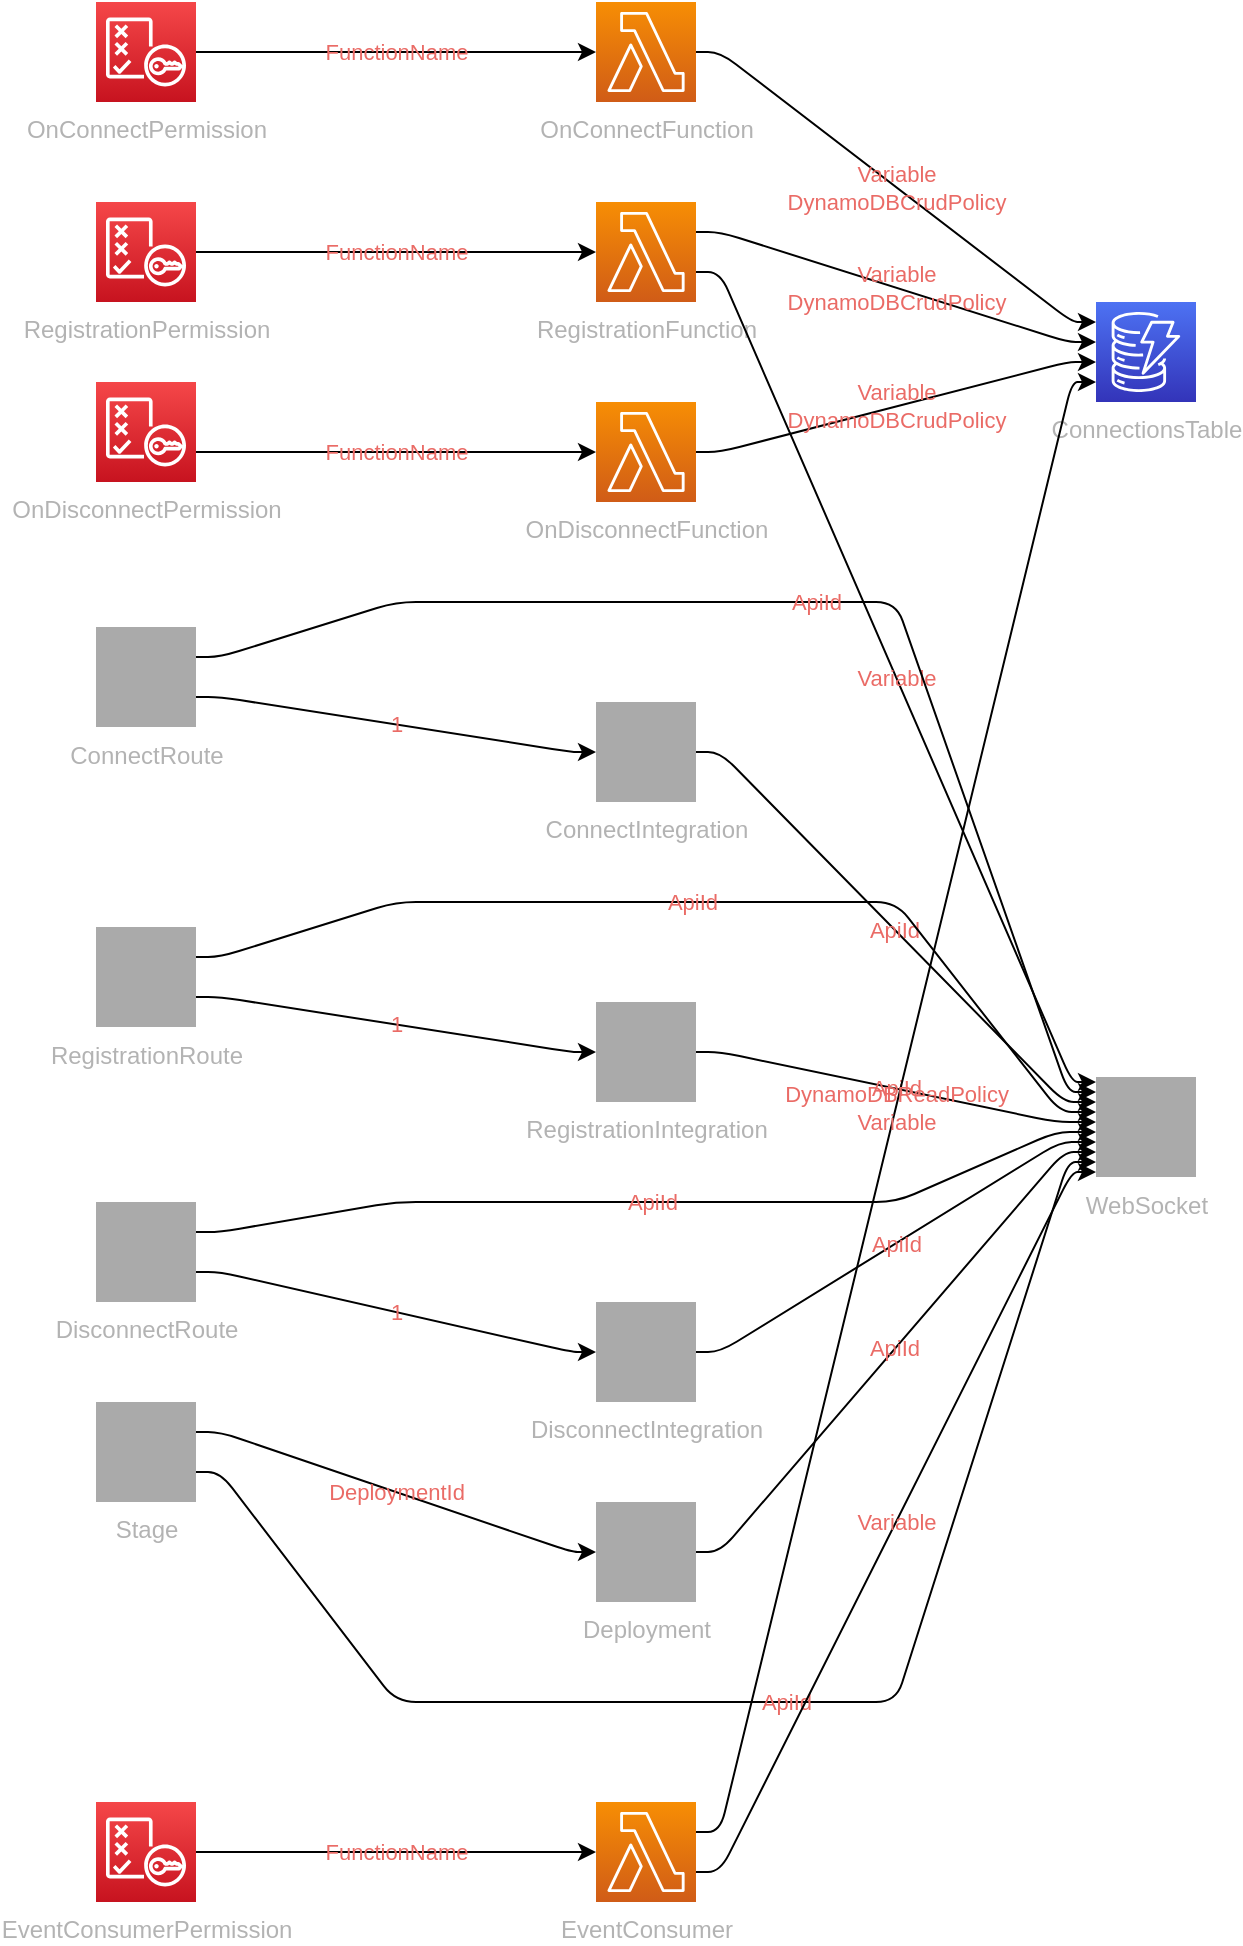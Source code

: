 <mxfile version="13.1.3">
    <diagram id="diagramid" name="Diagram">
        <mxGraphModel dx="1658" dy="425" grid="1" gridSize="10" guides="1" tooltips="1" connect="1" arrows="1" fold="1" page="1" pageScale="1" pageWidth="850" pageHeight="1100" math="0" shadow="0">
            <root>
                <mxCell id="0"/>
                <mxCell id="1" parent="0"/>
                <mxCell id="2" value="OnConnectFunction" style="outlineConnect=0;fontColor=#B3B3B3;gradientColor=#F78E04;gradientDirection=north;fillColor=#D05C17;strokeColor=#ffffff;dashed=0;verticalLabelPosition=bottom;verticalAlign=top;align=center;html=1;fontSize=12;fontStyle=0;aspect=fixed;shape=mxgraph.aws4.resourceIcon;resIcon=mxgraph.aws4.lambda;" parent="1" vertex="1">
                    <mxGeometry x="250" width="50" height="50" as="geometry"/>
                </mxCell>
                <mxCell id="3" value="RegistrationPermission" style="outlineConnect=0;fontColor=#B3B3B3;gradientColor=#F54749;gradientDirection=north;fillColor=#C7131F;strokeColor=#ffffff;dashed=0;verticalLabelPosition=bottom;verticalAlign=top;align=center;html=1;fontSize=12;fontStyle=0;aspect=fixed;shape=mxgraph.aws4.resourceIcon;resIcon=mxgraph.aws4.policy;" parent="1" vertex="1">
                    <mxGeometry y="100" width="50" height="50" as="geometry"/>
                </mxCell>
                <mxCell id="4" value="OnConnectPermission" style="outlineConnect=0;fontColor=#B3B3B3;gradientColor=#F54749;gradientDirection=north;fillColor=#C7131F;strokeColor=#ffffff;dashed=0;verticalLabelPosition=bottom;verticalAlign=top;align=center;html=1;fontSize=12;fontStyle=0;aspect=fixed;shape=mxgraph.aws4.resourceIcon;resIcon=mxgraph.aws4.policy;" parent="1" vertex="1">
                    <mxGeometry width="50" height="50" as="geometry"/>
                </mxCell>
                <mxCell id="5" value="OnDisconnectFunction" style="outlineConnect=0;fontColor=#B3B3B3;gradientColor=#F78E04;gradientDirection=north;fillColor=#D05C17;strokeColor=#ffffff;dashed=0;verticalLabelPosition=bottom;verticalAlign=top;align=center;html=1;fontSize=12;fontStyle=0;aspect=fixed;shape=mxgraph.aws4.resourceIcon;resIcon=mxgraph.aws4.lambda;" parent="1" vertex="1">
                    <mxGeometry x="250" y="200" width="50" height="50" as="geometry"/>
                </mxCell>
                <mxCell id="6" value="OnDisconnectPermission" style="outlineConnect=0;fontColor=#B3B3B3;gradientColor=#F54749;gradientDirection=north;fillColor=#C7131F;strokeColor=#ffffff;dashed=0;verticalLabelPosition=bottom;verticalAlign=top;align=center;html=1;fontSize=12;fontStyle=0;aspect=fixed;shape=mxgraph.aws4.resourceIcon;resIcon=mxgraph.aws4.policy;" parent="1" vertex="1">
                    <mxGeometry y="190" width="50" height="50" as="geometry"/>
                </mxCell>
                <mxCell id="7" value="RegistrationFunction" style="outlineConnect=0;fontColor=#B3B3B3;gradientColor=#F78E04;gradientDirection=north;fillColor=#D05C17;strokeColor=#ffffff;dashed=0;verticalLabelPosition=bottom;verticalAlign=top;align=center;html=1;fontSize=12;fontStyle=0;aspect=fixed;shape=mxgraph.aws4.resourceIcon;resIcon=mxgraph.aws4.lambda;" parent="1" vertex="1">
                    <mxGeometry x="250" y="100" width="50" height="50" as="geometry"/>
                </mxCell>
                <mxCell id="8" value="ConnectionsTable" style="outlineConnect=0;fontColor=#B3B3B3;gradientColor=#4D72F3;gradientDirection=north;fillColor=#3334B9;strokeColor=#ffffff;dashed=0;verticalLabelPosition=bottom;verticalAlign=top;align=center;html=1;fontSize=12;fontStyle=0;aspect=fixed;shape=mxgraph.aws4.resourceIcon;resIcon=mxgraph.aws4.dynamodb;" parent="1" vertex="1">
                    <mxGeometry x="500" y="150" width="50" height="50" as="geometry"/>
                </mxCell>
                <mxCell id="9" value="WebSocket" style="outlineConnect=0;fontColor=#B3B3B3;gradientColor=#aaaaaa;gradientDirection=north;fillColor=#aaaaaa;strokeColor=#ffffff;dashed=0;verticalLabelPosition=bottom;verticalAlign=top;align=center;html=1;fontSize=12;fontStyle=0;aspect=fixed;shape=mxgraph.aws4.resourceIcon;resIcon=mxgraph.aws4.apigatewayv2;" parent="1" vertex="1">
                    <mxGeometry x="500" y="537.5" width="50" height="50" as="geometry"/>
                </mxCell>
                <mxCell id="10" value="ConnectIntegration" style="outlineConnect=0;fontColor=#B3B3B3;gradientColor=#aaaaaa;gradientDirection=north;fillColor=#aaaaaa;strokeColor=#ffffff;dashed=0;verticalLabelPosition=bottom;verticalAlign=top;align=center;html=1;fontSize=12;fontStyle=0;aspect=fixed;shape=mxgraph.aws4.resourceIcon;resIcon=mxgraph.aws4.apigatewayv2;" parent="1" vertex="1">
                    <mxGeometry x="250" y="350" width="50" height="50" as="geometry"/>
                </mxCell>
                <mxCell id="11" value="ConnectRoute" style="outlineConnect=0;fontColor=#B3B3B3;gradientColor=#aaaaaa;gradientDirection=north;fillColor=#aaaaaa;strokeColor=#ffffff;dashed=0;verticalLabelPosition=bottom;verticalAlign=top;align=center;html=1;fontSize=12;fontStyle=0;aspect=fixed;shape=mxgraph.aws4.resourceIcon;resIcon=mxgraph.aws4.apigatewayv2;" parent="1" vertex="1">
                    <mxGeometry y="312.5" width="50" height="50" as="geometry"/>
                </mxCell>
                <mxCell id="12" value="RegistrationRoute" style="outlineConnect=0;fontColor=#B3B3B3;gradientColor=#aaaaaa;gradientDirection=north;fillColor=#aaaaaa;strokeColor=#ffffff;dashed=0;verticalLabelPosition=bottom;verticalAlign=top;align=center;html=1;fontSize=12;fontStyle=0;aspect=fixed;shape=mxgraph.aws4.resourceIcon;resIcon=mxgraph.aws4.apigatewayv2;" parent="1" vertex="1">
                    <mxGeometry y="462.5" width="50" height="50" as="geometry"/>
                </mxCell>
                <mxCell id="13" value="RegistrationIntegration" style="outlineConnect=0;fontColor=#B3B3B3;gradientColor=#aaaaaa;gradientDirection=north;fillColor=#aaaaaa;strokeColor=#ffffff;dashed=0;verticalLabelPosition=bottom;verticalAlign=top;align=center;html=1;fontSize=12;fontStyle=0;aspect=fixed;shape=mxgraph.aws4.resourceIcon;resIcon=mxgraph.aws4.apigatewayv2;" parent="1" vertex="1">
                    <mxGeometry x="250" y="500" width="50" height="50" as="geometry"/>
                </mxCell>
                <mxCell id="14" value="DisconnectRoute" style="outlineConnect=0;fontColor=#B3B3B3;gradientColor=#aaaaaa;gradientDirection=north;fillColor=#aaaaaa;strokeColor=#ffffff;dashed=0;verticalLabelPosition=bottom;verticalAlign=top;align=center;html=1;fontSize=12;fontStyle=0;aspect=fixed;shape=mxgraph.aws4.resourceIcon;resIcon=mxgraph.aws4.apigatewayv2;" parent="1" vertex="1">
                    <mxGeometry y="600" width="50" height="50" as="geometry"/>
                </mxCell>
                <mxCell id="15" value="DisconnectIntegration" style="outlineConnect=0;fontColor=#B3B3B3;gradientColor=#aaaaaa;gradientDirection=north;fillColor=#aaaaaa;strokeColor=#ffffff;dashed=0;verticalLabelPosition=bottom;verticalAlign=top;align=center;html=1;fontSize=12;fontStyle=0;aspect=fixed;shape=mxgraph.aws4.resourceIcon;resIcon=mxgraph.aws4.apigatewayv2;" parent="1" vertex="1">
                    <mxGeometry x="250" y="650" width="50" height="50" as="geometry"/>
                </mxCell>
                <mxCell id="16" value="Deployment" style="outlineConnect=0;fontColor=#B3B3B3;gradientColor=#aaaaaa;gradientDirection=north;fillColor=#aaaaaa;strokeColor=#ffffff;dashed=0;verticalLabelPosition=bottom;verticalAlign=top;align=center;html=1;fontSize=12;fontStyle=0;aspect=fixed;shape=mxgraph.aws4.resourceIcon;resIcon=mxgraph.aws4.apigatewayv2;" parent="1" vertex="1">
                    <mxGeometry x="250" y="750" width="50" height="50" as="geometry"/>
                </mxCell>
                <mxCell id="17" value="Stage" style="outlineConnect=0;fontColor=#B3B3B3;gradientColor=#aaaaaa;gradientDirection=north;fillColor=#aaaaaa;strokeColor=#ffffff;dashed=0;verticalLabelPosition=bottom;verticalAlign=top;align=center;html=1;fontSize=12;fontStyle=0;aspect=fixed;shape=mxgraph.aws4.resourceIcon;resIcon=mxgraph.aws4.apigatewayv2;" parent="1" vertex="1">
                    <mxGeometry y="700" width="50" height="50" as="geometry"/>
                </mxCell>
                <mxCell id="18" value="EventConsumer" style="outlineConnect=0;fontColor=#B3B3B3;gradientColor=#F78E04;gradientDirection=north;fillColor=#D05C17;strokeColor=#ffffff;dashed=0;verticalLabelPosition=bottom;verticalAlign=top;align=center;html=1;fontSize=12;fontStyle=0;aspect=fixed;shape=mxgraph.aws4.resourceIcon;resIcon=mxgraph.aws4.lambda;" parent="1" vertex="1">
                    <mxGeometry x="250" y="900" width="50" height="50" as="geometry"/>
                </mxCell>
                <mxCell id="19" value="EventConsumerPermission" style="outlineConnect=0;fontColor=#B3B3B3;gradientColor=#F54749;gradientDirection=north;fillColor=#C7131F;strokeColor=#ffffff;dashed=0;verticalLabelPosition=bottom;verticalAlign=top;align=center;html=1;fontSize=12;fontStyle=0;aspect=fixed;shape=mxgraph.aws4.resourceIcon;resIcon=mxgraph.aws4.policy;" parent="1" vertex="1">
                    <mxGeometry y="900" width="50" height="50" as="geometry"/>
                </mxCell>
                <mxCell id="ConnectionsTable|OnConnectFunction" value="Variable&#10;DynamoDBCrudPolicy" style="edgeStyle=orthogonalEdgeStyle;rounded=1;orthogonalLoop=1;jettySize=auto;html=1;labelBackgroundColor=none;fontColor=#EA6B66;noEdgeStyle=1;orthogonal=1;" parent="1" source="2" target="8" edge="1">
                    <mxGeometry relative="1" as="geometry">
                        <Array as="points">
                            <mxPoint x="312" y="25"/>
                            <mxPoint x="488" y="160"/>
                        </Array>
                    </mxGeometry>
                </mxCell>
                <mxCell id="RegistrationFunction|RegistrationPermission" value="FunctionName" style="edgeStyle=orthogonalEdgeStyle;rounded=1;orthogonalLoop=1;jettySize=auto;html=1;labelBackgroundColor=none;fontColor=#EA6B66;noEdgeStyle=1;orthogonal=1;" parent="1" source="3" target="7" edge="1">
                    <mxGeometry relative="1" as="geometry">
                        <Array as="points">
                            <mxPoint x="62" y="125"/>
                            <mxPoint x="238" y="125"/>
                        </Array>
                    </mxGeometry>
                </mxCell>
                <mxCell id="OnConnectFunction|OnConnectPermission" value="FunctionName" style="edgeStyle=orthogonalEdgeStyle;rounded=1;orthogonalLoop=1;jettySize=auto;html=1;labelBackgroundColor=none;fontColor=#EA6B66;noEdgeStyle=1;orthogonal=1;" parent="1" source="4" target="2" edge="1">
                    <mxGeometry relative="1" as="geometry">
                        <Array as="points">
                            <mxPoint x="62" y="25"/>
                            <mxPoint x="238" y="25"/>
                        </Array>
                    </mxGeometry>
                </mxCell>
                <mxCell id="ConnectionsTable|OnDisconnectFunction" value="Variable&#10;DynamoDBCrudPolicy" style="edgeStyle=orthogonalEdgeStyle;rounded=1;orthogonalLoop=1;jettySize=auto;html=1;labelBackgroundColor=none;fontColor=#EA6B66;noEdgeStyle=1;orthogonal=1;" parent="1" source="5" target="8" edge="1">
                    <mxGeometry relative="1" as="geometry">
                        <Array as="points">
                            <mxPoint x="312" y="225"/>
                            <mxPoint x="486" y="180"/>
                        </Array>
                    </mxGeometry>
                </mxCell>
                <mxCell id="OnDisconnectFunction|OnDisconnectPermission" value="FunctionName" style="edgeStyle=orthogonalEdgeStyle;rounded=1;orthogonalLoop=1;jettySize=auto;html=1;labelBackgroundColor=none;fontColor=#EA6B66;noEdgeStyle=1;orthogonal=1;" parent="1" source="6" target="5" edge="1">
                    <mxGeometry relative="1" as="geometry">
                        <Array as="points">
                            <mxPoint x="62" y="225"/>
                            <mxPoint x="238" y="225"/>
                        </Array>
                    </mxGeometry>
                </mxCell>
                <mxCell id="ConnectionsTable|RegistrationFunction" value="Variable&#10;DynamoDBCrudPolicy" style="edgeStyle=orthogonalEdgeStyle;rounded=1;orthogonalLoop=1;jettySize=auto;html=1;labelBackgroundColor=none;fontColor=#EA6B66;noEdgeStyle=1;orthogonal=1;" parent="1" source="7" target="8" edge="1">
                    <mxGeometry relative="1" as="geometry">
                        <Array as="points">
                            <mxPoint x="312" y="115"/>
                            <mxPoint x="486" y="170"/>
                        </Array>
                    </mxGeometry>
                </mxCell>
                <mxCell id="WebSocket|RegistrationFunction" value="Variable" style="edgeStyle=orthogonalEdgeStyle;rounded=1;orthogonalLoop=1;jettySize=auto;html=1;labelBackgroundColor=none;fontColor=#EA6B66;noEdgeStyle=1;orthogonal=1;" parent="1" source="7" target="9" edge="1">
                    <mxGeometry relative="1" as="geometry">
                        <Array as="points">
                            <mxPoint x="312" y="135"/>
                            <mxPoint x="488" y="540"/>
                        </Array>
                    </mxGeometry>
                </mxCell>
                <mxCell id="WebSocket|ConnectIntegration" value="ApiId" style="edgeStyle=orthogonalEdgeStyle;rounded=1;orthogonalLoop=1;jettySize=auto;html=1;labelBackgroundColor=none;fontColor=#EA6B66;noEdgeStyle=1;orthogonal=1;" parent="1" source="10" target="9" edge="1">
                    <mxGeometry relative="1" as="geometry">
                        <Array as="points">
                            <mxPoint x="312" y="375"/>
                            <mxPoint x="484" y="550"/>
                        </Array>
                    </mxGeometry>
                </mxCell>
                <mxCell id="WebSocket|ConnectRoute" value="ApiId" style="edgeStyle=orthogonalEdgeStyle;rounded=1;orthogonalLoop=1;jettySize=auto;html=1;labelBackgroundColor=none;fontColor=#EA6B66;noEdgeStyle=1;orthogonal=1;" parent="1" source="11" target="9" edge="1">
                    <mxGeometry relative="1" as="geometry">
                        <Array as="points">
                            <mxPoint x="62" y="327.5"/>
                            <mxPoint x="150" y="300"/>
                            <mxPoint x="400" y="300"/>
                            <mxPoint x="486" y="545"/>
                        </Array>
                    </mxGeometry>
                </mxCell>
                <mxCell id="ConnectIntegration|ConnectRoute" value="1" style="edgeStyle=orthogonalEdgeStyle;rounded=1;orthogonalLoop=1;jettySize=auto;html=1;labelBackgroundColor=none;fontColor=#EA6B66;noEdgeStyle=1;orthogonal=1;" parent="1" source="11" target="10" edge="1">
                    <mxGeometry relative="1" as="geometry">
                        <Array as="points">
                            <mxPoint x="62" y="347.5"/>
                            <mxPoint x="238" y="375"/>
                        </Array>
                    </mxGeometry>
                </mxCell>
                <mxCell id="WebSocket|RegistrationRoute" value="ApiId" style="edgeStyle=orthogonalEdgeStyle;rounded=1;orthogonalLoop=1;jettySize=auto;html=1;labelBackgroundColor=none;fontColor=#EA6B66;noEdgeStyle=1;orthogonal=1;" parent="1" source="12" target="9" edge="1">
                    <mxGeometry relative="1" as="geometry">
                        <Array as="points">
                            <mxPoint x="62" y="477.5"/>
                            <mxPoint x="150" y="450"/>
                            <mxPoint x="400" y="450"/>
                            <mxPoint x="482" y="555"/>
                        </Array>
                    </mxGeometry>
                </mxCell>
                <mxCell id="RegistrationIntegration|RegistrationRoute" value="1" style="edgeStyle=orthogonalEdgeStyle;rounded=1;orthogonalLoop=1;jettySize=auto;html=1;labelBackgroundColor=none;fontColor=#EA6B66;noEdgeStyle=1;orthogonal=1;" parent="1" source="12" target="13" edge="1">
                    <mxGeometry relative="1" as="geometry">
                        <Array as="points">
                            <mxPoint x="62" y="497.5"/>
                            <mxPoint x="238" y="525"/>
                        </Array>
                    </mxGeometry>
                </mxCell>
                <mxCell id="WebSocket|RegistrationIntegration" value="ApiId" style="edgeStyle=orthogonalEdgeStyle;rounded=1;orthogonalLoop=1;jettySize=auto;html=1;labelBackgroundColor=none;fontColor=#EA6B66;noEdgeStyle=1;orthogonal=1;" parent="1" source="13" target="9" edge="1">
                    <mxGeometry relative="1" as="geometry">
                        <Array as="points">
                            <mxPoint x="312" y="525"/>
                            <mxPoint x="480" y="560"/>
                        </Array>
                    </mxGeometry>
                </mxCell>
                <mxCell id="WebSocket|DisconnectRoute" value="ApiId" style="edgeStyle=orthogonalEdgeStyle;rounded=1;orthogonalLoop=1;jettySize=auto;html=1;labelBackgroundColor=none;fontColor=#EA6B66;noEdgeStyle=1;orthogonal=1;" parent="1" source="14" target="9" edge="1">
                    <mxGeometry relative="1" as="geometry">
                        <Array as="points">
                            <mxPoint x="62" y="615"/>
                            <mxPoint x="150" y="600"/>
                            <mxPoint x="400" y="600"/>
                            <mxPoint x="480" y="565"/>
                        </Array>
                    </mxGeometry>
                </mxCell>
                <mxCell id="DisconnectIntegration|DisconnectRoute" value="1" style="edgeStyle=orthogonalEdgeStyle;rounded=1;orthogonalLoop=1;jettySize=auto;html=1;labelBackgroundColor=none;fontColor=#EA6B66;noEdgeStyle=1;orthogonal=1;" parent="1" source="14" target="15" edge="1">
                    <mxGeometry relative="1" as="geometry">
                        <Array as="points">
                            <mxPoint x="62" y="635"/>
                            <mxPoint x="238" y="675"/>
                        </Array>
                    </mxGeometry>
                </mxCell>
                <mxCell id="WebSocket|DisconnectIntegration" value="ApiId" style="edgeStyle=orthogonalEdgeStyle;rounded=1;orthogonalLoop=1;jettySize=auto;html=1;labelBackgroundColor=none;fontColor=#EA6B66;noEdgeStyle=1;orthogonal=1;" parent="1" source="15" target="9" edge="1">
                    <mxGeometry relative="1" as="geometry">
                        <Array as="points">
                            <mxPoint x="312" y="675"/>
                            <mxPoint x="482" y="570"/>
                        </Array>
                    </mxGeometry>
                </mxCell>
                <mxCell id="WebSocket|Deployment" value="ApiId" style="edgeStyle=orthogonalEdgeStyle;rounded=1;orthogonalLoop=1;jettySize=auto;html=1;labelBackgroundColor=none;fontColor=#EA6B66;noEdgeStyle=1;orthogonal=1;" parent="1" source="16" target="9" edge="1">
                    <mxGeometry relative="1" as="geometry">
                        <Array as="points">
                            <mxPoint x="312" y="775"/>
                            <mxPoint x="484" y="575"/>
                        </Array>
                    </mxGeometry>
                </mxCell>
                <mxCell id="Deployment|Stage" value="DeploymentId" style="edgeStyle=orthogonalEdgeStyle;rounded=1;orthogonalLoop=1;jettySize=auto;html=1;labelBackgroundColor=none;fontColor=#EA6B66;noEdgeStyle=1;orthogonal=1;" parent="1" source="17" target="16" edge="1">
                    <mxGeometry relative="1" as="geometry">
                        <Array as="points">
                            <mxPoint x="62" y="715"/>
                            <mxPoint x="238" y="775"/>
                        </Array>
                    </mxGeometry>
                </mxCell>
                <mxCell id="WebSocket|Stage" value="ApiId" style="edgeStyle=orthogonalEdgeStyle;rounded=1;orthogonalLoop=1;jettySize=auto;html=1;labelBackgroundColor=none;fontColor=#EA6B66;noEdgeStyle=1;orthogonal=1;" parent="1" source="17" target="9" edge="1">
                    <mxGeometry relative="1" as="geometry">
                        <Array as="points">
                            <mxPoint x="62" y="735"/>
                            <mxPoint x="150" y="850"/>
                            <mxPoint x="400" y="850"/>
                            <mxPoint x="486" y="580"/>
                        </Array>
                    </mxGeometry>
                </mxCell>
                <mxCell id="ConnectionsTable|EventConsumer" value="DynamoDBReadPolicy&#10;Variable" style="edgeStyle=orthogonalEdgeStyle;rounded=1;orthogonalLoop=1;jettySize=auto;html=1;labelBackgroundColor=none;fontColor=#EA6B66;noEdgeStyle=1;orthogonal=1;" parent="1" source="18" target="8" edge="1">
                    <mxGeometry relative="1" as="geometry">
                        <Array as="points">
                            <mxPoint x="312" y="915"/>
                            <mxPoint x="488" y="190"/>
                        </Array>
                    </mxGeometry>
                </mxCell>
                <mxCell id="WebSocket|EventConsumer" value="Variable" style="edgeStyle=orthogonalEdgeStyle;rounded=1;orthogonalLoop=1;jettySize=auto;html=1;labelBackgroundColor=none;fontColor=#EA6B66;noEdgeStyle=1;orthogonal=1;" parent="1" source="18" target="9" edge="1">
                    <mxGeometry relative="1" as="geometry">
                        <Array as="points">
                            <mxPoint x="312" y="935"/>
                            <mxPoint x="488" y="585"/>
                        </Array>
                    </mxGeometry>
                </mxCell>
                <mxCell id="EventConsumer|EventConsumerPermission" value="FunctionName" style="edgeStyle=orthogonalEdgeStyle;rounded=1;orthogonalLoop=1;jettySize=auto;html=1;labelBackgroundColor=none;fontColor=#EA6B66;noEdgeStyle=1;orthogonal=1;" parent="1" source="19" target="18" edge="1">
                    <mxGeometry relative="1" as="geometry">
                        <Array as="points">
                            <mxPoint x="62" y="925"/>
                            <mxPoint x="238" y="925"/>
                        </Array>
                    </mxGeometry>
                </mxCell>
            </root>
        </mxGraphModel>
    </diagram>
</mxfile>